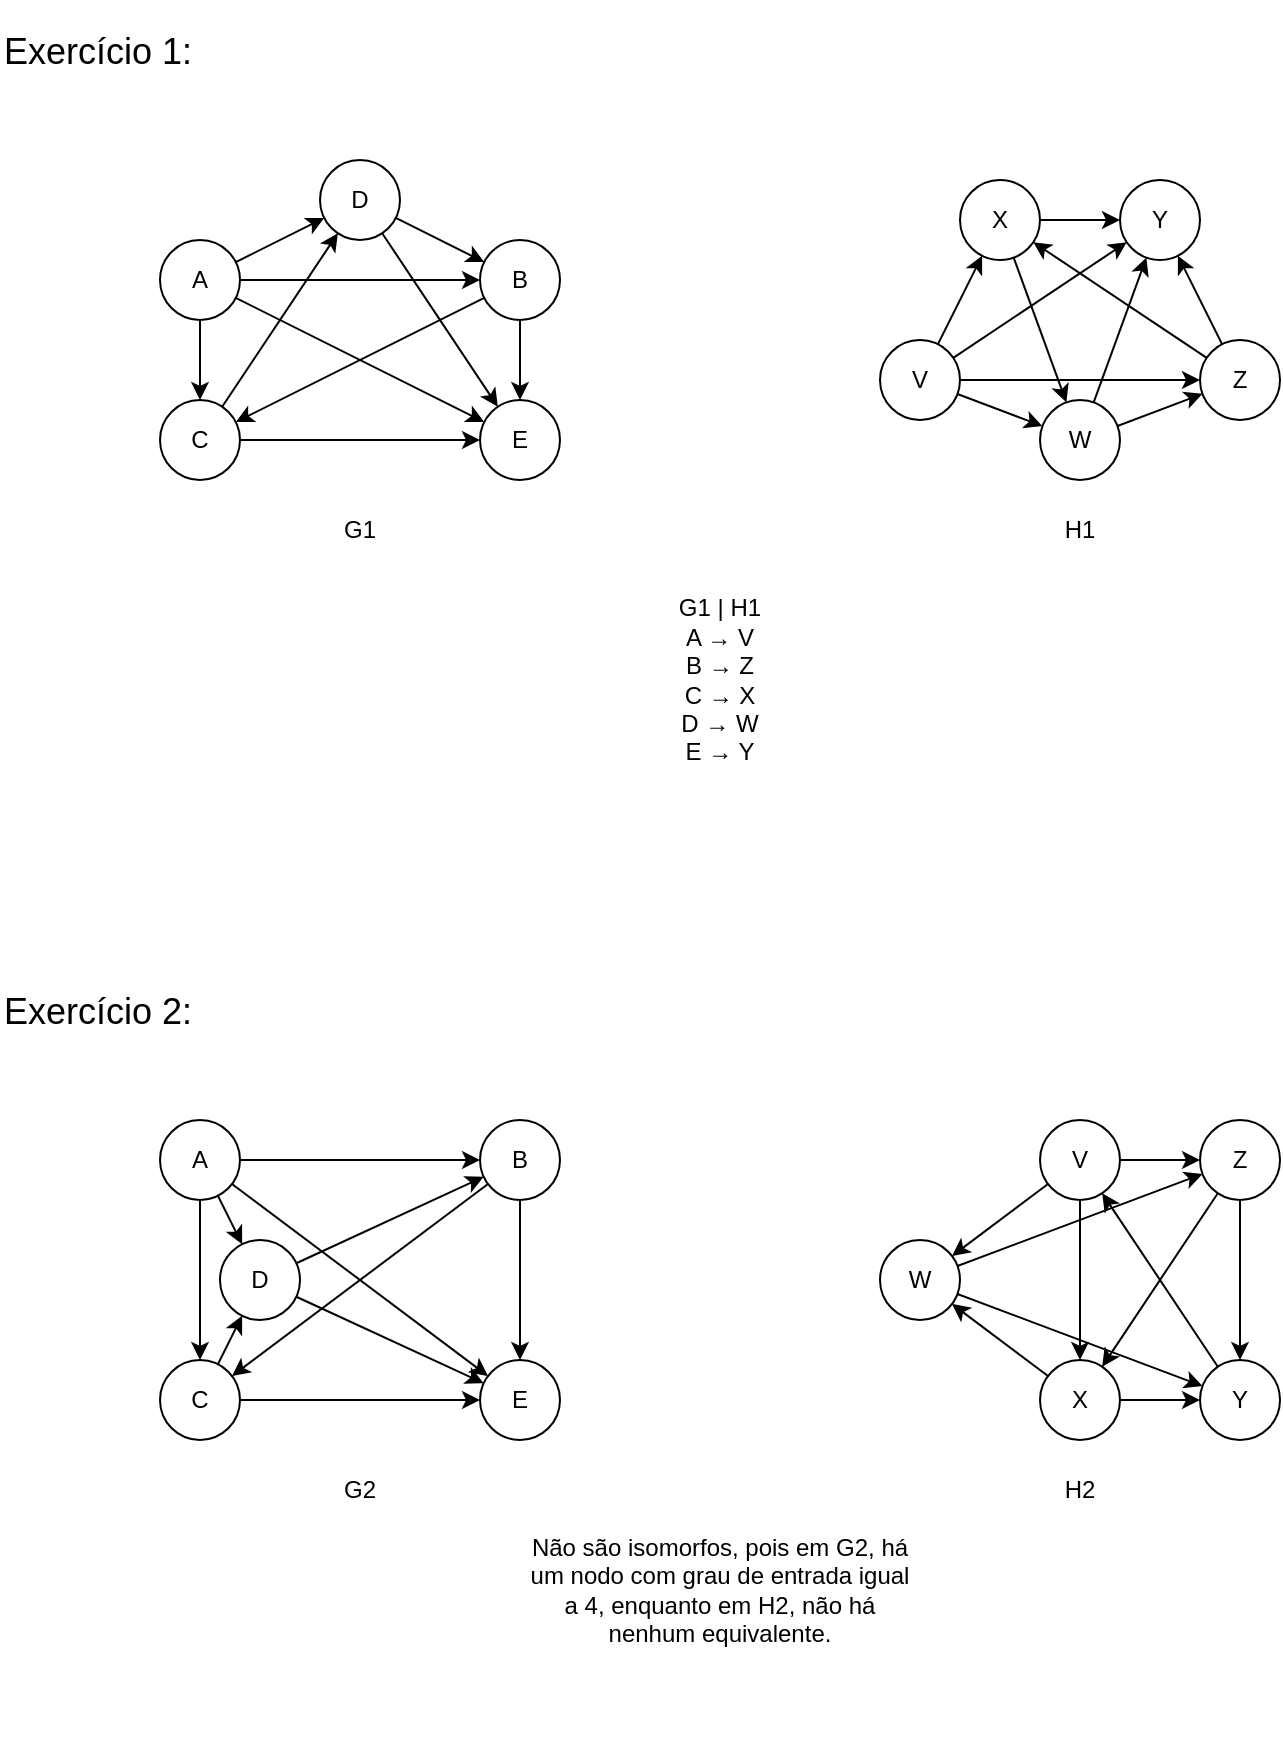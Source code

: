 <mxfile version="24.0.0" type="device">
  <diagram name="Página-1" id="ygLyLCtTdre2Ntcdr6K_">
    <mxGraphModel dx="1235" dy="655" grid="1" gridSize="10" guides="1" tooltips="1" connect="1" arrows="1" fold="1" page="1" pageScale="1" pageWidth="827" pageHeight="1169" math="0" shadow="0">
      <root>
        <mxCell id="0" />
        <mxCell id="1" parent="0" />
        <mxCell id="QbIr1b8M2DAZJyZ0hr93-1" value="A" style="ellipse;whiteSpace=wrap;html=1;aspect=fixed;" vertex="1" parent="1">
          <mxGeometry x="120" y="160" width="40" height="40" as="geometry" />
        </mxCell>
        <mxCell id="QbIr1b8M2DAZJyZ0hr93-2" value="B" style="ellipse;whiteSpace=wrap;html=1;aspect=fixed;" vertex="1" parent="1">
          <mxGeometry x="280" y="160" width="40" height="40" as="geometry" />
        </mxCell>
        <mxCell id="QbIr1b8M2DAZJyZ0hr93-3" value="C" style="ellipse;whiteSpace=wrap;html=1;aspect=fixed;" vertex="1" parent="1">
          <mxGeometry x="120" y="240" width="40" height="40" as="geometry" />
        </mxCell>
        <mxCell id="QbIr1b8M2DAZJyZ0hr93-4" value="D" style="ellipse;whiteSpace=wrap;html=1;aspect=fixed;" vertex="1" parent="1">
          <mxGeometry x="200" y="120" width="40" height="40" as="geometry" />
        </mxCell>
        <mxCell id="QbIr1b8M2DAZJyZ0hr93-5" value="E" style="ellipse;whiteSpace=wrap;html=1;aspect=fixed;" vertex="1" parent="1">
          <mxGeometry x="280" y="240" width="40" height="40" as="geometry" />
        </mxCell>
        <mxCell id="QbIr1b8M2DAZJyZ0hr93-6" value="Exercício 1:" style="text;html=1;align=left;verticalAlign=bottom;whiteSpace=wrap;rounded=0;fontSize=18;" vertex="1" parent="1">
          <mxGeometry x="40" y="40" width="160" height="40" as="geometry" />
        </mxCell>
        <mxCell id="QbIr1b8M2DAZJyZ0hr93-7" value="G1" style="text;html=1;align=center;verticalAlign=middle;whiteSpace=wrap;rounded=0;" vertex="1" parent="1">
          <mxGeometry x="190" y="290" width="60" height="30" as="geometry" />
        </mxCell>
        <mxCell id="QbIr1b8M2DAZJyZ0hr93-14" value="" style="endArrow=none;html=1;rounded=0;startArrow=classic;startFill=1;" edge="1" parent="1" source="QbIr1b8M2DAZJyZ0hr93-4" target="QbIr1b8M2DAZJyZ0hr93-1">
          <mxGeometry width="50" height="50" relative="1" as="geometry">
            <mxPoint x="390" y="290" as="sourcePoint" />
            <mxPoint x="440" y="240" as="targetPoint" />
          </mxGeometry>
        </mxCell>
        <mxCell id="QbIr1b8M2DAZJyZ0hr93-15" value="" style="endArrow=none;html=1;rounded=0;startArrow=classic;startFill=1;" edge="1" parent="1" source="QbIr1b8M2DAZJyZ0hr93-3" target="QbIr1b8M2DAZJyZ0hr93-1">
          <mxGeometry width="50" height="50" relative="1" as="geometry">
            <mxPoint x="390" y="290" as="sourcePoint" />
            <mxPoint x="440" y="240" as="targetPoint" />
          </mxGeometry>
        </mxCell>
        <mxCell id="QbIr1b8M2DAZJyZ0hr93-16" value="" style="endArrow=none;html=1;rounded=0;startArrow=classic;startFill=1;" edge="1" parent="1" source="QbIr1b8M2DAZJyZ0hr93-4" target="QbIr1b8M2DAZJyZ0hr93-3">
          <mxGeometry width="50" height="50" relative="1" as="geometry">
            <mxPoint x="390" y="290" as="sourcePoint" />
            <mxPoint x="440" y="240" as="targetPoint" />
          </mxGeometry>
        </mxCell>
        <mxCell id="QbIr1b8M2DAZJyZ0hr93-17" value="" style="endArrow=none;html=1;rounded=0;startArrow=classic;startFill=1;" edge="1" parent="1" source="QbIr1b8M2DAZJyZ0hr93-2" target="QbIr1b8M2DAZJyZ0hr93-4">
          <mxGeometry width="50" height="50" relative="1" as="geometry">
            <mxPoint x="390" y="290" as="sourcePoint" />
            <mxPoint x="440" y="240" as="targetPoint" />
          </mxGeometry>
        </mxCell>
        <mxCell id="QbIr1b8M2DAZJyZ0hr93-18" value="" style="endArrow=none;html=1;rounded=0;startArrow=classic;startFill=1;" edge="1" parent="1" source="QbIr1b8M2DAZJyZ0hr93-5" target="QbIr1b8M2DAZJyZ0hr93-4">
          <mxGeometry width="50" height="50" relative="1" as="geometry">
            <mxPoint x="390" y="290" as="sourcePoint" />
            <mxPoint x="440" y="240" as="targetPoint" />
          </mxGeometry>
        </mxCell>
        <mxCell id="QbIr1b8M2DAZJyZ0hr93-19" value="" style="endArrow=none;html=1;rounded=0;startArrow=classic;startFill=1;" edge="1" parent="1" source="QbIr1b8M2DAZJyZ0hr93-5" target="QbIr1b8M2DAZJyZ0hr93-2">
          <mxGeometry width="50" height="50" relative="1" as="geometry">
            <mxPoint x="390" y="290" as="sourcePoint" />
            <mxPoint x="440" y="240" as="targetPoint" />
          </mxGeometry>
        </mxCell>
        <mxCell id="QbIr1b8M2DAZJyZ0hr93-20" value="" style="endArrow=none;html=1;rounded=0;startArrow=classic;startFill=1;" edge="1" parent="1" source="QbIr1b8M2DAZJyZ0hr93-2" target="QbIr1b8M2DAZJyZ0hr93-1">
          <mxGeometry width="50" height="50" relative="1" as="geometry">
            <mxPoint x="390" y="290" as="sourcePoint" />
            <mxPoint x="440" y="240" as="targetPoint" />
          </mxGeometry>
        </mxCell>
        <mxCell id="QbIr1b8M2DAZJyZ0hr93-21" value="" style="endArrow=none;html=1;rounded=0;startArrow=classic;startFill=1;" edge="1" parent="1" source="QbIr1b8M2DAZJyZ0hr93-5" target="QbIr1b8M2DAZJyZ0hr93-3">
          <mxGeometry width="50" height="50" relative="1" as="geometry">
            <mxPoint x="390" y="290" as="sourcePoint" />
            <mxPoint x="440" y="240" as="targetPoint" />
          </mxGeometry>
        </mxCell>
        <mxCell id="QbIr1b8M2DAZJyZ0hr93-22" value="" style="endArrow=none;html=1;rounded=0;startArrow=classic;startFill=1;" edge="1" parent="1" source="QbIr1b8M2DAZJyZ0hr93-5" target="QbIr1b8M2DAZJyZ0hr93-1">
          <mxGeometry width="50" height="50" relative="1" as="geometry">
            <mxPoint x="390" y="290" as="sourcePoint" />
            <mxPoint x="440" y="240" as="targetPoint" />
          </mxGeometry>
        </mxCell>
        <mxCell id="QbIr1b8M2DAZJyZ0hr93-23" value="" style="endArrow=none;html=1;rounded=0;startArrow=classic;startFill=1;" edge="1" parent="1" source="QbIr1b8M2DAZJyZ0hr93-3" target="QbIr1b8M2DAZJyZ0hr93-2">
          <mxGeometry width="50" height="50" relative="1" as="geometry">
            <mxPoint x="390" y="290" as="sourcePoint" />
            <mxPoint x="440" y="240" as="targetPoint" />
          </mxGeometry>
        </mxCell>
        <mxCell id="QbIr1b8M2DAZJyZ0hr93-74" value="V" style="ellipse;whiteSpace=wrap;html=1;aspect=fixed;" vertex="1" parent="1">
          <mxGeometry x="480" y="210" width="40" height="40" as="geometry" />
        </mxCell>
        <mxCell id="QbIr1b8M2DAZJyZ0hr93-75" value="Z" style="ellipse;whiteSpace=wrap;html=1;aspect=fixed;" vertex="1" parent="1">
          <mxGeometry x="640" y="210" width="40" height="40" as="geometry" />
        </mxCell>
        <mxCell id="QbIr1b8M2DAZJyZ0hr93-76" value="X" style="ellipse;whiteSpace=wrap;html=1;aspect=fixed;" vertex="1" parent="1">
          <mxGeometry x="520" y="130" width="40" height="40" as="geometry" />
        </mxCell>
        <mxCell id="QbIr1b8M2DAZJyZ0hr93-77" value="W" style="ellipse;whiteSpace=wrap;html=1;aspect=fixed;" vertex="1" parent="1">
          <mxGeometry x="560" y="240" width="40" height="40" as="geometry" />
        </mxCell>
        <mxCell id="QbIr1b8M2DAZJyZ0hr93-78" value="Y" style="ellipse;whiteSpace=wrap;html=1;aspect=fixed;" vertex="1" parent="1">
          <mxGeometry x="600" y="130" width="40" height="40" as="geometry" />
        </mxCell>
        <mxCell id="QbIr1b8M2DAZJyZ0hr93-79" value="H1" style="text;html=1;align=center;verticalAlign=middle;whiteSpace=wrap;rounded=0;" vertex="1" parent="1">
          <mxGeometry x="550" y="290" width="60" height="30" as="geometry" />
        </mxCell>
        <mxCell id="QbIr1b8M2DAZJyZ0hr93-80" value="" style="endArrow=none;html=1;rounded=0;startArrow=classic;startFill=1;" edge="1" parent="1" source="QbIr1b8M2DAZJyZ0hr93-77" target="QbIr1b8M2DAZJyZ0hr93-74">
          <mxGeometry width="50" height="50" relative="1" as="geometry">
            <mxPoint x="750" y="290" as="sourcePoint" />
            <mxPoint x="800" y="240" as="targetPoint" />
          </mxGeometry>
        </mxCell>
        <mxCell id="QbIr1b8M2DAZJyZ0hr93-81" value="" style="endArrow=none;html=1;rounded=0;startArrow=classic;startFill=1;" edge="1" parent="1" source="QbIr1b8M2DAZJyZ0hr93-76" target="QbIr1b8M2DAZJyZ0hr93-74">
          <mxGeometry width="50" height="50" relative="1" as="geometry">
            <mxPoint x="750" y="290" as="sourcePoint" />
            <mxPoint x="800" y="240" as="targetPoint" />
          </mxGeometry>
        </mxCell>
        <mxCell id="QbIr1b8M2DAZJyZ0hr93-82" value="" style="endArrow=none;html=1;rounded=0;startArrow=classic;startFill=1;" edge="1" parent="1" source="QbIr1b8M2DAZJyZ0hr93-77" target="QbIr1b8M2DAZJyZ0hr93-76">
          <mxGeometry width="50" height="50" relative="1" as="geometry">
            <mxPoint x="750" y="290" as="sourcePoint" />
            <mxPoint x="800" y="240" as="targetPoint" />
          </mxGeometry>
        </mxCell>
        <mxCell id="QbIr1b8M2DAZJyZ0hr93-83" value="" style="endArrow=none;html=1;rounded=0;startArrow=classic;startFill=1;" edge="1" parent="1" source="QbIr1b8M2DAZJyZ0hr93-75" target="QbIr1b8M2DAZJyZ0hr93-77">
          <mxGeometry width="50" height="50" relative="1" as="geometry">
            <mxPoint x="750" y="290" as="sourcePoint" />
            <mxPoint x="800" y="240" as="targetPoint" />
          </mxGeometry>
        </mxCell>
        <mxCell id="QbIr1b8M2DAZJyZ0hr93-84" value="" style="endArrow=none;html=1;rounded=0;startArrow=classic;startFill=1;" edge="1" parent="1" source="QbIr1b8M2DAZJyZ0hr93-78" target="QbIr1b8M2DAZJyZ0hr93-77">
          <mxGeometry width="50" height="50" relative="1" as="geometry">
            <mxPoint x="750" y="290" as="sourcePoint" />
            <mxPoint x="800" y="240" as="targetPoint" />
          </mxGeometry>
        </mxCell>
        <mxCell id="QbIr1b8M2DAZJyZ0hr93-85" value="" style="endArrow=none;html=1;rounded=0;startArrow=classic;startFill=1;" edge="1" parent="1" source="QbIr1b8M2DAZJyZ0hr93-78" target="QbIr1b8M2DAZJyZ0hr93-75">
          <mxGeometry width="50" height="50" relative="1" as="geometry">
            <mxPoint x="750" y="290" as="sourcePoint" />
            <mxPoint x="800" y="240" as="targetPoint" />
          </mxGeometry>
        </mxCell>
        <mxCell id="QbIr1b8M2DAZJyZ0hr93-86" value="" style="endArrow=none;html=1;rounded=0;startArrow=classic;startFill=1;" edge="1" parent="1" source="QbIr1b8M2DAZJyZ0hr93-75" target="QbIr1b8M2DAZJyZ0hr93-74">
          <mxGeometry width="50" height="50" relative="1" as="geometry">
            <mxPoint x="750" y="290" as="sourcePoint" />
            <mxPoint x="800" y="240" as="targetPoint" />
          </mxGeometry>
        </mxCell>
        <mxCell id="QbIr1b8M2DAZJyZ0hr93-87" value="" style="endArrow=none;html=1;rounded=0;startArrow=classic;startFill=1;" edge="1" parent="1" source="QbIr1b8M2DAZJyZ0hr93-78" target="QbIr1b8M2DAZJyZ0hr93-76">
          <mxGeometry width="50" height="50" relative="1" as="geometry">
            <mxPoint x="750" y="290" as="sourcePoint" />
            <mxPoint x="800" y="240" as="targetPoint" />
          </mxGeometry>
        </mxCell>
        <mxCell id="QbIr1b8M2DAZJyZ0hr93-88" value="" style="endArrow=none;html=1;rounded=0;startArrow=classic;startFill=1;" edge="1" parent="1" source="QbIr1b8M2DAZJyZ0hr93-78" target="QbIr1b8M2DAZJyZ0hr93-74">
          <mxGeometry width="50" height="50" relative="1" as="geometry">
            <mxPoint x="750" y="290" as="sourcePoint" />
            <mxPoint x="800" y="240" as="targetPoint" />
          </mxGeometry>
        </mxCell>
        <mxCell id="QbIr1b8M2DAZJyZ0hr93-89" value="" style="endArrow=none;html=1;rounded=0;startArrow=classic;startFill=1;" edge="1" parent="1" source="QbIr1b8M2DAZJyZ0hr93-76" target="QbIr1b8M2DAZJyZ0hr93-75">
          <mxGeometry width="50" height="50" relative="1" as="geometry">
            <mxPoint x="750" y="290" as="sourcePoint" />
            <mxPoint x="800" y="240" as="targetPoint" />
          </mxGeometry>
        </mxCell>
        <mxCell id="QbIr1b8M2DAZJyZ0hr93-90" value="&lt;div&gt;G1 | H1&lt;/div&gt;A → V&lt;div&gt;B → Z&lt;br&gt;&lt;/div&gt;&lt;div&gt;C → X&lt;br&gt;&lt;/div&gt;&lt;div&gt;D → W&lt;br&gt;&lt;/div&gt;&lt;div&gt;E → Y&lt;br&gt;&lt;/div&gt;" style="text;html=1;align=center;verticalAlign=middle;whiteSpace=wrap;rounded=0;" vertex="1" parent="1">
          <mxGeometry x="360" y="320" width="80" height="120" as="geometry" />
        </mxCell>
        <mxCell id="QbIr1b8M2DAZJyZ0hr93-91" value="Exercício 2:" style="text;html=1;align=left;verticalAlign=bottom;whiteSpace=wrap;rounded=0;fontSize=18;" vertex="1" parent="1">
          <mxGeometry x="40" y="520" width="160" height="40" as="geometry" />
        </mxCell>
        <mxCell id="QbIr1b8M2DAZJyZ0hr93-124" value="A" style="ellipse;whiteSpace=wrap;html=1;aspect=fixed;" vertex="1" parent="1">
          <mxGeometry x="120" y="600" width="40" height="40" as="geometry" />
        </mxCell>
        <mxCell id="QbIr1b8M2DAZJyZ0hr93-125" value="B" style="ellipse;whiteSpace=wrap;html=1;aspect=fixed;" vertex="1" parent="1">
          <mxGeometry x="280" y="600" width="40" height="40" as="geometry" />
        </mxCell>
        <mxCell id="QbIr1b8M2DAZJyZ0hr93-126" value="C" style="ellipse;whiteSpace=wrap;html=1;aspect=fixed;" vertex="1" parent="1">
          <mxGeometry x="120" y="720" width="40" height="40" as="geometry" />
        </mxCell>
        <mxCell id="QbIr1b8M2DAZJyZ0hr93-127" value="D" style="ellipse;whiteSpace=wrap;html=1;aspect=fixed;" vertex="1" parent="1">
          <mxGeometry x="150" y="660" width="40" height="40" as="geometry" />
        </mxCell>
        <mxCell id="QbIr1b8M2DAZJyZ0hr93-128" value="E" style="ellipse;whiteSpace=wrap;html=1;aspect=fixed;" vertex="1" parent="1">
          <mxGeometry x="280" y="720" width="40" height="40" as="geometry" />
        </mxCell>
        <mxCell id="QbIr1b8M2DAZJyZ0hr93-129" value="G2" style="text;html=1;align=center;verticalAlign=middle;whiteSpace=wrap;rounded=0;" vertex="1" parent="1">
          <mxGeometry x="190" y="770" width="60" height="30" as="geometry" />
        </mxCell>
        <mxCell id="QbIr1b8M2DAZJyZ0hr93-130" value="" style="endArrow=none;html=1;rounded=0;startArrow=classic;startFill=1;" edge="1" parent="1" source="QbIr1b8M2DAZJyZ0hr93-127" target="QbIr1b8M2DAZJyZ0hr93-124">
          <mxGeometry width="50" height="50" relative="1" as="geometry">
            <mxPoint x="390" y="770" as="sourcePoint" />
            <mxPoint x="440" y="720" as="targetPoint" />
          </mxGeometry>
        </mxCell>
        <mxCell id="QbIr1b8M2DAZJyZ0hr93-131" value="" style="endArrow=none;html=1;rounded=0;startArrow=classic;startFill=1;" edge="1" parent="1" source="QbIr1b8M2DAZJyZ0hr93-126" target="QbIr1b8M2DAZJyZ0hr93-124">
          <mxGeometry width="50" height="50" relative="1" as="geometry">
            <mxPoint x="390" y="770" as="sourcePoint" />
            <mxPoint x="440" y="720" as="targetPoint" />
          </mxGeometry>
        </mxCell>
        <mxCell id="QbIr1b8M2DAZJyZ0hr93-132" value="" style="endArrow=none;html=1;rounded=0;startArrow=classic;startFill=1;" edge="1" parent="1" source="QbIr1b8M2DAZJyZ0hr93-127" target="QbIr1b8M2DAZJyZ0hr93-126">
          <mxGeometry width="50" height="50" relative="1" as="geometry">
            <mxPoint x="390" y="770" as="sourcePoint" />
            <mxPoint x="440" y="720" as="targetPoint" />
          </mxGeometry>
        </mxCell>
        <mxCell id="QbIr1b8M2DAZJyZ0hr93-133" value="" style="endArrow=none;html=1;rounded=0;startArrow=classic;startFill=1;" edge="1" parent="1" source="QbIr1b8M2DAZJyZ0hr93-125" target="QbIr1b8M2DAZJyZ0hr93-127">
          <mxGeometry width="50" height="50" relative="1" as="geometry">
            <mxPoint x="390" y="770" as="sourcePoint" />
            <mxPoint x="440" y="720" as="targetPoint" />
          </mxGeometry>
        </mxCell>
        <mxCell id="QbIr1b8M2DAZJyZ0hr93-134" value="" style="endArrow=none;html=1;rounded=0;startArrow=classic;startFill=1;" edge="1" parent="1" source="QbIr1b8M2DAZJyZ0hr93-128" target="QbIr1b8M2DAZJyZ0hr93-127">
          <mxGeometry width="50" height="50" relative="1" as="geometry">
            <mxPoint x="390" y="770" as="sourcePoint" />
            <mxPoint x="440" y="720" as="targetPoint" />
          </mxGeometry>
        </mxCell>
        <mxCell id="QbIr1b8M2DAZJyZ0hr93-135" value="" style="endArrow=none;html=1;rounded=0;startArrow=classic;startFill=1;" edge="1" parent="1" source="QbIr1b8M2DAZJyZ0hr93-128" target="QbIr1b8M2DAZJyZ0hr93-125">
          <mxGeometry width="50" height="50" relative="1" as="geometry">
            <mxPoint x="390" y="770" as="sourcePoint" />
            <mxPoint x="440" y="720" as="targetPoint" />
          </mxGeometry>
        </mxCell>
        <mxCell id="QbIr1b8M2DAZJyZ0hr93-136" value="" style="endArrow=none;html=1;rounded=0;startArrow=classic;startFill=1;" edge="1" parent="1" source="QbIr1b8M2DAZJyZ0hr93-125" target="QbIr1b8M2DAZJyZ0hr93-124">
          <mxGeometry width="50" height="50" relative="1" as="geometry">
            <mxPoint x="390" y="770" as="sourcePoint" />
            <mxPoint x="440" y="720" as="targetPoint" />
          </mxGeometry>
        </mxCell>
        <mxCell id="QbIr1b8M2DAZJyZ0hr93-137" value="" style="endArrow=none;html=1;rounded=0;startArrow=classic;startFill=1;" edge="1" parent="1" source="QbIr1b8M2DAZJyZ0hr93-128" target="QbIr1b8M2DAZJyZ0hr93-126">
          <mxGeometry width="50" height="50" relative="1" as="geometry">
            <mxPoint x="390" y="770" as="sourcePoint" />
            <mxPoint x="440" y="720" as="targetPoint" />
          </mxGeometry>
        </mxCell>
        <mxCell id="QbIr1b8M2DAZJyZ0hr93-138" value="" style="endArrow=none;html=1;rounded=0;startArrow=classic;startFill=1;" edge="1" parent="1" source="QbIr1b8M2DAZJyZ0hr93-128" target="QbIr1b8M2DAZJyZ0hr93-124">
          <mxGeometry width="50" height="50" relative="1" as="geometry">
            <mxPoint x="390" y="770" as="sourcePoint" />
            <mxPoint x="440" y="720" as="targetPoint" />
          </mxGeometry>
        </mxCell>
        <mxCell id="QbIr1b8M2DAZJyZ0hr93-139" value="" style="endArrow=none;html=1;rounded=0;startArrow=classic;startFill=1;" edge="1" parent="1" source="QbIr1b8M2DAZJyZ0hr93-126" target="QbIr1b8M2DAZJyZ0hr93-125">
          <mxGeometry width="50" height="50" relative="1" as="geometry">
            <mxPoint x="390" y="770" as="sourcePoint" />
            <mxPoint x="440" y="720" as="targetPoint" />
          </mxGeometry>
        </mxCell>
        <mxCell id="QbIr1b8M2DAZJyZ0hr93-141" value="V" style="ellipse;whiteSpace=wrap;html=1;aspect=fixed;" vertex="1" parent="1">
          <mxGeometry x="560" y="600" width="40" height="40" as="geometry" />
        </mxCell>
        <mxCell id="QbIr1b8M2DAZJyZ0hr93-142" value="Z" style="ellipse;whiteSpace=wrap;html=1;aspect=fixed;" vertex="1" parent="1">
          <mxGeometry x="640" y="600" width="40" height="40" as="geometry" />
        </mxCell>
        <mxCell id="QbIr1b8M2DAZJyZ0hr93-143" value="X" style="ellipse;whiteSpace=wrap;html=1;aspect=fixed;" vertex="1" parent="1">
          <mxGeometry x="560" y="720" width="40" height="40" as="geometry" />
        </mxCell>
        <mxCell id="QbIr1b8M2DAZJyZ0hr93-144" value="W" style="ellipse;whiteSpace=wrap;html=1;aspect=fixed;" vertex="1" parent="1">
          <mxGeometry x="480" y="660" width="40" height="40" as="geometry" />
        </mxCell>
        <mxCell id="QbIr1b8M2DAZJyZ0hr93-145" value="Y" style="ellipse;whiteSpace=wrap;html=1;aspect=fixed;" vertex="1" parent="1">
          <mxGeometry x="640" y="720" width="40" height="40" as="geometry" />
        </mxCell>
        <mxCell id="QbIr1b8M2DAZJyZ0hr93-146" value="H2" style="text;html=1;align=center;verticalAlign=middle;whiteSpace=wrap;rounded=0;" vertex="1" parent="1">
          <mxGeometry x="550" y="770" width="60" height="30" as="geometry" />
        </mxCell>
        <mxCell id="QbIr1b8M2DAZJyZ0hr93-147" value="" style="endArrow=none;html=1;rounded=0;startArrow=classic;startFill=1;" edge="1" parent="1" source="QbIr1b8M2DAZJyZ0hr93-144" target="QbIr1b8M2DAZJyZ0hr93-141">
          <mxGeometry width="50" height="50" relative="1" as="geometry">
            <mxPoint x="750" y="770" as="sourcePoint" />
            <mxPoint x="800" y="720" as="targetPoint" />
          </mxGeometry>
        </mxCell>
        <mxCell id="QbIr1b8M2DAZJyZ0hr93-148" value="" style="endArrow=none;html=1;rounded=0;startArrow=classic;startFill=1;" edge="1" parent="1" source="QbIr1b8M2DAZJyZ0hr93-143" target="QbIr1b8M2DAZJyZ0hr93-141">
          <mxGeometry width="50" height="50" relative="1" as="geometry">
            <mxPoint x="750" y="770" as="sourcePoint" />
            <mxPoint x="800" y="720" as="targetPoint" />
          </mxGeometry>
        </mxCell>
        <mxCell id="QbIr1b8M2DAZJyZ0hr93-149" value="" style="endArrow=none;html=1;rounded=0;startArrow=classic;startFill=1;" edge="1" parent="1" source="QbIr1b8M2DAZJyZ0hr93-144" target="QbIr1b8M2DAZJyZ0hr93-143">
          <mxGeometry width="50" height="50" relative="1" as="geometry">
            <mxPoint x="750" y="770" as="sourcePoint" />
            <mxPoint x="800" y="720" as="targetPoint" />
          </mxGeometry>
        </mxCell>
        <mxCell id="QbIr1b8M2DAZJyZ0hr93-150" value="" style="endArrow=none;html=1;rounded=0;startArrow=classic;startFill=1;" edge="1" parent="1" source="QbIr1b8M2DAZJyZ0hr93-142" target="QbIr1b8M2DAZJyZ0hr93-144">
          <mxGeometry width="50" height="50" relative="1" as="geometry">
            <mxPoint x="750" y="770" as="sourcePoint" />
            <mxPoint x="800" y="720" as="targetPoint" />
          </mxGeometry>
        </mxCell>
        <mxCell id="QbIr1b8M2DAZJyZ0hr93-151" value="" style="endArrow=none;html=1;rounded=0;startArrow=classic;startFill=1;" edge="1" parent="1" source="QbIr1b8M2DAZJyZ0hr93-145" target="QbIr1b8M2DAZJyZ0hr93-144">
          <mxGeometry width="50" height="50" relative="1" as="geometry">
            <mxPoint x="750" y="770" as="sourcePoint" />
            <mxPoint x="800" y="720" as="targetPoint" />
          </mxGeometry>
        </mxCell>
        <mxCell id="QbIr1b8M2DAZJyZ0hr93-152" value="" style="endArrow=none;html=1;rounded=0;startArrow=classic;startFill=1;" edge="1" parent="1" source="QbIr1b8M2DAZJyZ0hr93-145" target="QbIr1b8M2DAZJyZ0hr93-142">
          <mxGeometry width="50" height="50" relative="1" as="geometry">
            <mxPoint x="750" y="770" as="sourcePoint" />
            <mxPoint x="800" y="720" as="targetPoint" />
          </mxGeometry>
        </mxCell>
        <mxCell id="QbIr1b8M2DAZJyZ0hr93-153" value="" style="endArrow=none;html=1;rounded=0;startArrow=classic;startFill=1;" edge="1" parent="1" source="QbIr1b8M2DAZJyZ0hr93-142" target="QbIr1b8M2DAZJyZ0hr93-141">
          <mxGeometry width="50" height="50" relative="1" as="geometry">
            <mxPoint x="750" y="770" as="sourcePoint" />
            <mxPoint x="800" y="720" as="targetPoint" />
          </mxGeometry>
        </mxCell>
        <mxCell id="QbIr1b8M2DAZJyZ0hr93-154" value="" style="endArrow=none;html=1;rounded=0;startArrow=classic;startFill=1;" edge="1" parent="1" source="QbIr1b8M2DAZJyZ0hr93-145" target="QbIr1b8M2DAZJyZ0hr93-143">
          <mxGeometry width="50" height="50" relative="1" as="geometry">
            <mxPoint x="750" y="770" as="sourcePoint" />
            <mxPoint x="800" y="720" as="targetPoint" />
          </mxGeometry>
        </mxCell>
        <mxCell id="QbIr1b8M2DAZJyZ0hr93-155" value="" style="endArrow=classic;html=1;rounded=0;startArrow=none;startFill=0;endFill=1;" edge="1" parent="1" source="QbIr1b8M2DAZJyZ0hr93-145" target="QbIr1b8M2DAZJyZ0hr93-141">
          <mxGeometry width="50" height="50" relative="1" as="geometry">
            <mxPoint x="750" y="770" as="sourcePoint" />
            <mxPoint x="800" y="720" as="targetPoint" />
          </mxGeometry>
        </mxCell>
        <mxCell id="QbIr1b8M2DAZJyZ0hr93-156" value="" style="endArrow=none;html=1;rounded=0;startArrow=classic;startFill=1;" edge="1" parent="1" source="QbIr1b8M2DAZJyZ0hr93-143" target="QbIr1b8M2DAZJyZ0hr93-142">
          <mxGeometry width="50" height="50" relative="1" as="geometry">
            <mxPoint x="750" y="770" as="sourcePoint" />
            <mxPoint x="800" y="720" as="targetPoint" />
          </mxGeometry>
        </mxCell>
        <mxCell id="QbIr1b8M2DAZJyZ0hr93-157" value="Não são isomorfos, pois em G2, há um nodo com grau de entrada igual a 4, enquanto em H2, não há nenhum equivalente." style="text;html=1;align=center;verticalAlign=top;whiteSpace=wrap;rounded=0;" vertex="1" parent="1">
          <mxGeometry x="300" y="800" width="200" height="120" as="geometry" />
        </mxCell>
      </root>
    </mxGraphModel>
  </diagram>
</mxfile>
